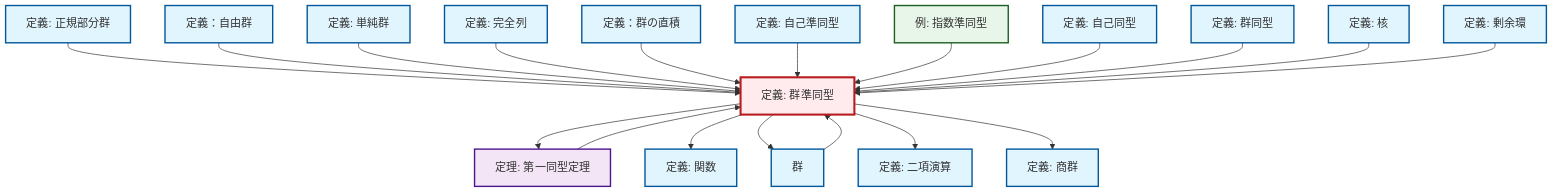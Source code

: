 graph TD
    classDef definition fill:#e1f5fe,stroke:#01579b,stroke-width:2px
    classDef theorem fill:#f3e5f5,stroke:#4a148c,stroke-width:2px
    classDef axiom fill:#fff3e0,stroke:#e65100,stroke-width:2px
    classDef example fill:#e8f5e9,stroke:#1b5e20,stroke-width:2px
    classDef current fill:#ffebee,stroke:#b71c1c,stroke-width:3px
    def-binary-operation["定義: 二項演算"]:::definition
    def-free-group["定義：自由群"]:::definition
    def-homomorphism["定義: 群準同型"]:::definition
    def-simple-group["定義: 単純群"]:::definition
    ex-exponential-homomorphism["例: 指数準同型"]:::example
    def-automorphism["定義: 自己同型"]:::definition
    def-kernel["定義: 核"]:::definition
    def-normal-subgroup["定義: 正規部分群"]:::definition
    def-isomorphism["定義: 群同型"]:::definition
    thm-first-isomorphism["定理: 第一同型定理"]:::theorem
    def-group["群"]:::definition
    def-endomorphism["定義: 自己準同型"]:::definition
    def-quotient-ring["定義: 剰余環"]:::definition
    def-exact-sequence["定義: 完全列"]:::definition
    def-quotient-group["定義: 商群"]:::definition
    def-function["定義: 関数"]:::definition
    def-direct-product["定義：群の直積"]:::definition
    def-normal-subgroup --> def-homomorphism
    def-free-group --> def-homomorphism
    def-homomorphism --> thm-first-isomorphism
    def-group --> def-homomorphism
    thm-first-isomorphism --> def-homomorphism
    def-homomorphism --> def-function
    def-simple-group --> def-homomorphism
    def-exact-sequence --> def-homomorphism
    def-direct-product --> def-homomorphism
    def-endomorphism --> def-homomorphism
    ex-exponential-homomorphism --> def-homomorphism
    def-automorphism --> def-homomorphism
    def-isomorphism --> def-homomorphism
    def-homomorphism --> def-group
    def-kernel --> def-homomorphism
    def-homomorphism --> def-binary-operation
    def-homomorphism --> def-quotient-group
    def-quotient-ring --> def-homomorphism
    class def-homomorphism current